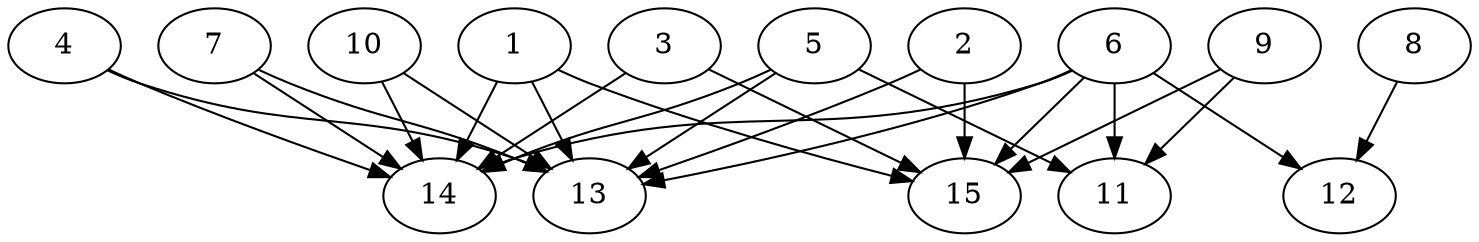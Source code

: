 // DAG automatically generated by daggen at Thu Oct  3 13:59:26 2019
// ./daggen --dot -n 15 --ccr 0.5 --fat 0.9 --regular 0.9 --density 0.7 --mindata 5242880 --maxdata 52428800 
digraph G {
  1 [size="94081024", alpha="0.16", expect_size="47040512"] 
  1 -> 13 [size ="47040512"]
  1 -> 14 [size ="47040512"]
  1 -> 15 [size ="47040512"]
  2 [size="11001856", alpha="0.07", expect_size="5500928"] 
  2 -> 13 [size ="5500928"]
  2 -> 15 [size ="5500928"]
  3 [size="97136640", alpha="0.05", expect_size="48568320"] 
  3 -> 14 [size ="48568320"]
  3 -> 15 [size ="48568320"]
  4 [size="92770304", alpha="0.05", expect_size="46385152"] 
  4 -> 13 [size ="46385152"]
  4 -> 14 [size ="46385152"]
  5 [size="11864064", alpha="0.17", expect_size="5932032"] 
  5 -> 11 [size ="5932032"]
  5 -> 13 [size ="5932032"]
  5 -> 14 [size ="5932032"]
  6 [size="77686784", alpha="0.14", expect_size="38843392"] 
  6 -> 11 [size ="38843392"]
  6 -> 12 [size ="38843392"]
  6 -> 13 [size ="38843392"]
  6 -> 14 [size ="38843392"]
  6 -> 15 [size ="38843392"]
  7 [size="51238912", alpha="0.03", expect_size="25619456"] 
  7 -> 13 [size ="25619456"]
  7 -> 14 [size ="25619456"]
  8 [size="76089344", alpha="0.13", expect_size="38044672"] 
  8 -> 12 [size ="38044672"]
  9 [size="85833728", alpha="0.14", expect_size="42916864"] 
  9 -> 11 [size ="42916864"]
  9 -> 15 [size ="42916864"]
  10 [size="32858112", alpha="0.19", expect_size="16429056"] 
  10 -> 13 [size ="16429056"]
  10 -> 14 [size ="16429056"]
  11 [size="39454720", alpha="0.17", expect_size="19727360"] 
  12 [size="18225152", alpha="0.14", expect_size="9112576"] 
  13 [size="53567488", alpha="0.12", expect_size="26783744"] 
  14 [size="78422016", alpha="0.09", expect_size="39211008"] 
  15 [size="103137280", alpha="0.07", expect_size="51568640"] 
}
